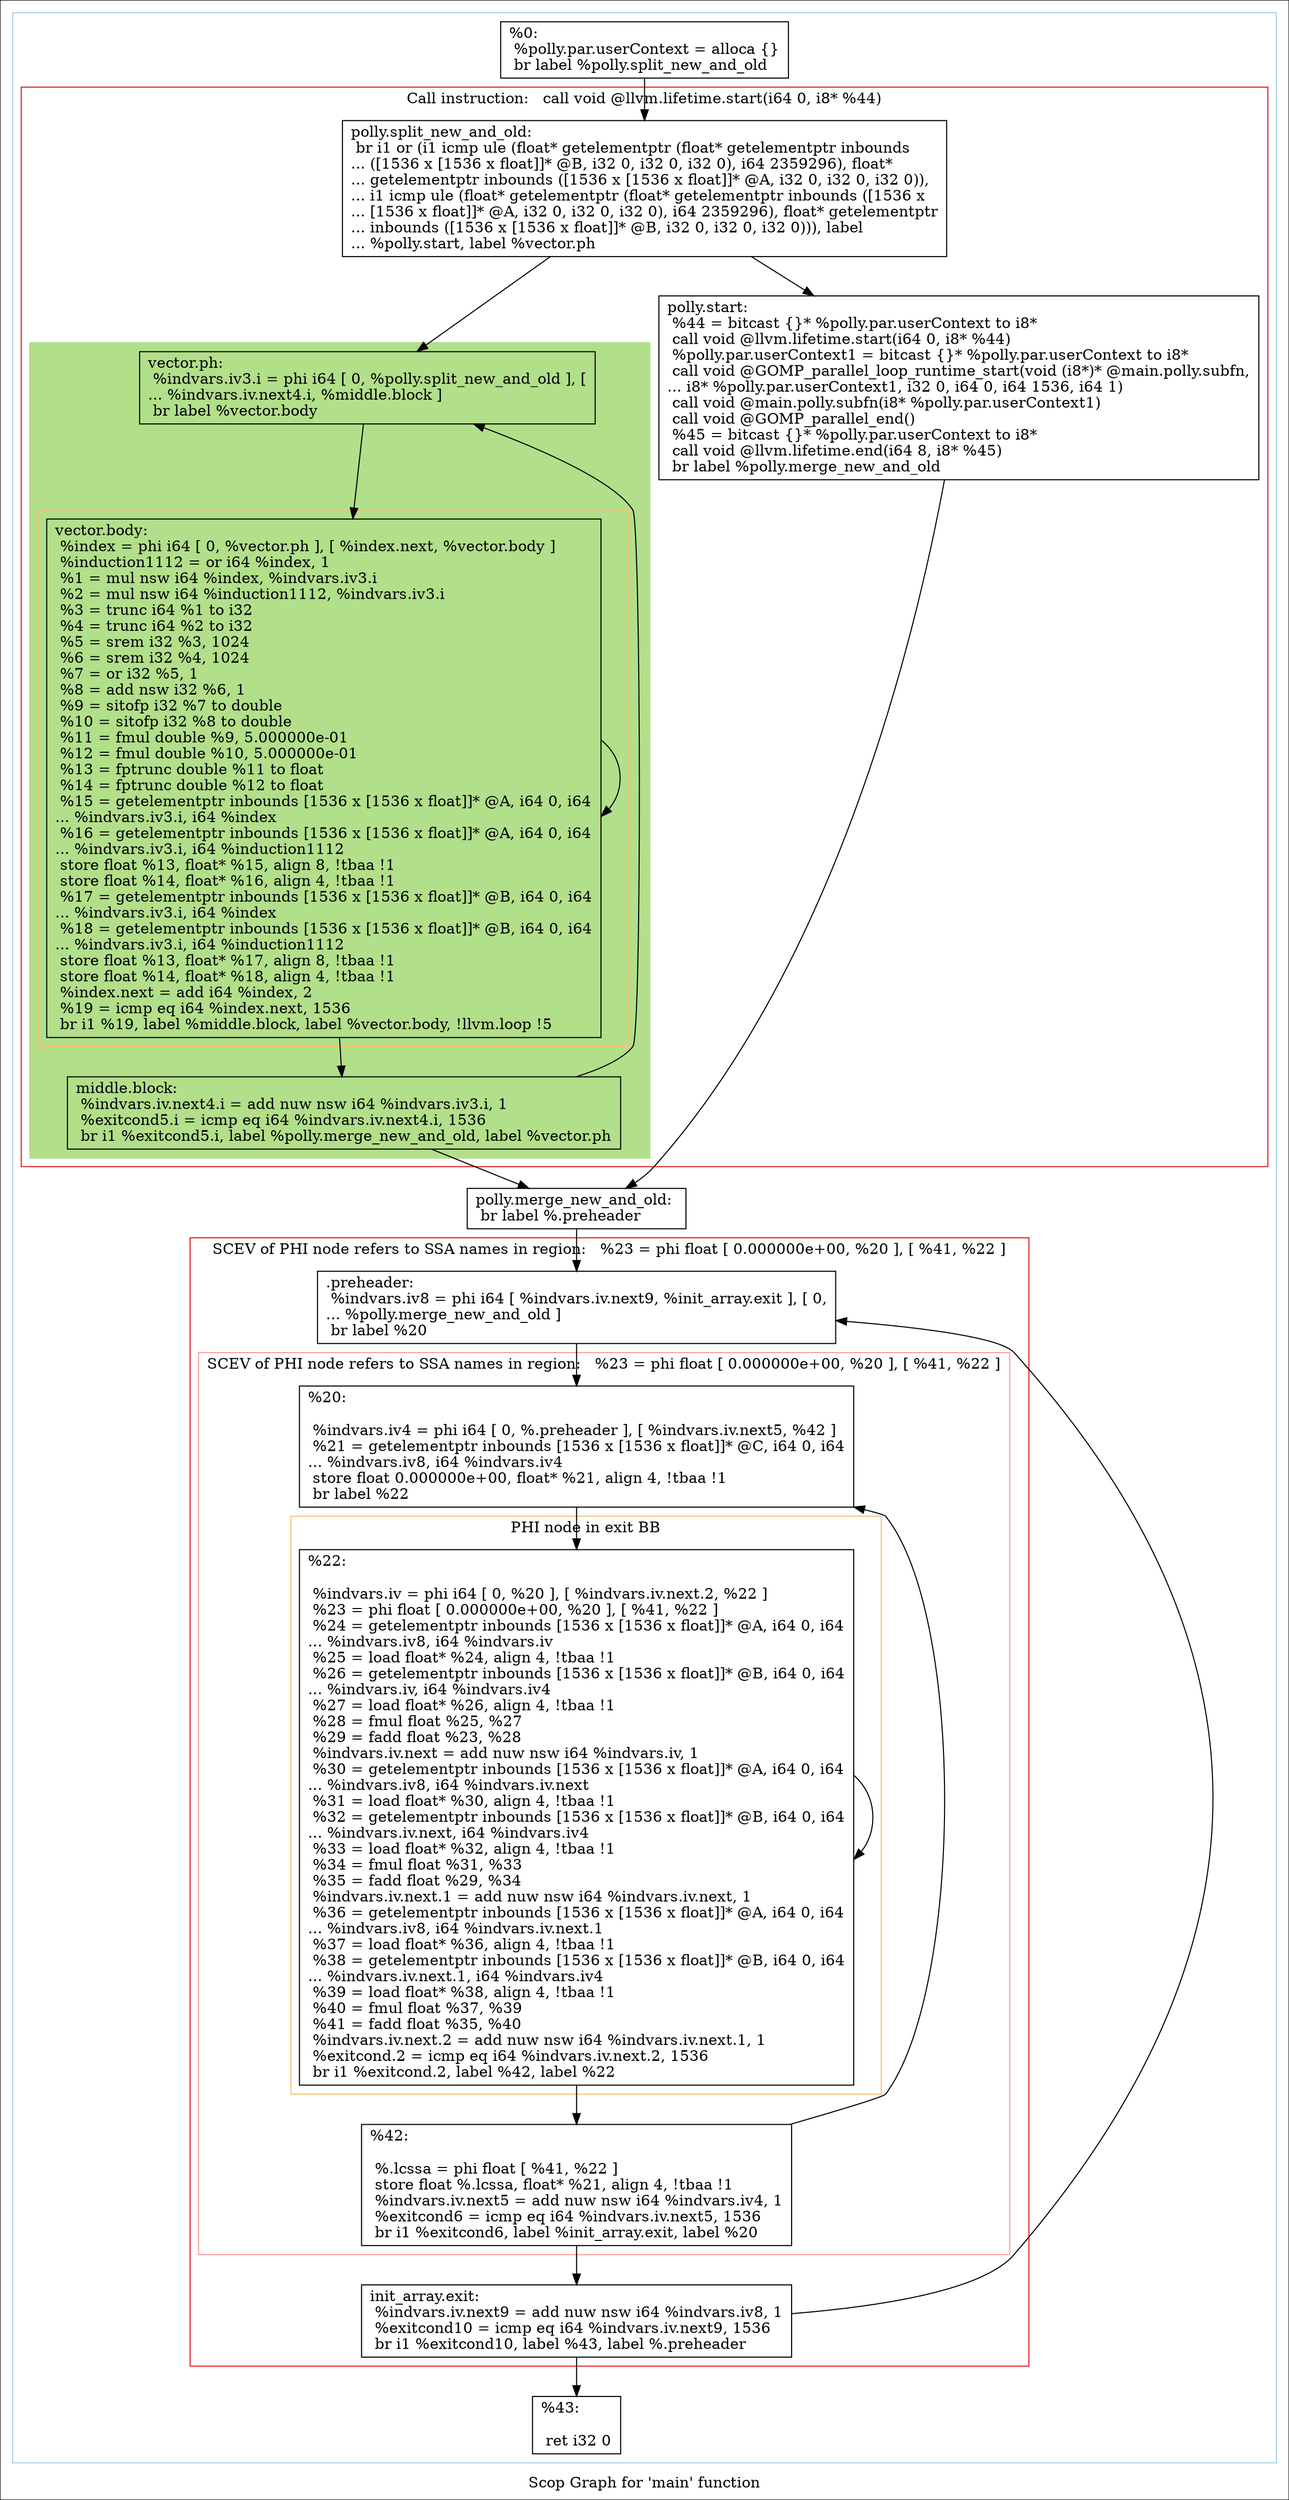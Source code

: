 digraph "Scop Graph for 'main' function" {
	label="Scop Graph for 'main' function";

	Node0x10821d0 [shape=record,label="{%0:\l  %polly.par.userContext = alloca \{\}\l  br label %polly.split_new_and_old\l}"];
	Node0x10821d0 -> Node0x10821f0;
	Node0x10821f0 [shape=record,label="{polly.split_new_and_old:                          \l  br i1 or (i1 icmp ule (float* getelementptr (float* getelementptr inbounds\l... ([1536 x [1536 x float]]* @B, i32 0, i32 0, i32 0), i64 2359296), float*\l... getelementptr inbounds ([1536 x [1536 x float]]* @A, i32 0, i32 0, i32 0)),\l... i1 icmp ule (float* getelementptr (float* getelementptr inbounds ([1536 x\l... [1536 x float]]* @A, i32 0, i32 0, i32 0), i64 2359296), float* getelementptr\l... inbounds ([1536 x [1536 x float]]* @B, i32 0, i32 0, i32 0))), label\l... %polly.start, label %vector.ph\l}"];
	Node0x10821f0 -> Node0x1081aa0;
	Node0x10821f0 -> Node0x1081bb0;
	Node0x1081aa0 [shape=record,label="{polly.start:                                      \l  %44 = bitcast \{\}* %polly.par.userContext to i8*\l  call void @llvm.lifetime.start(i64 0, i8* %44)\l  %polly.par.userContext1 = bitcast \{\}* %polly.par.userContext to i8*\l  call void @GOMP_parallel_loop_runtime_start(void (i8*)* @main.polly.subfn,\l... i8* %polly.par.userContext1, i32 0, i64 0, i64 1536, i64 1)\l  call void @main.polly.subfn(i8* %polly.par.userContext1)\l  call void @GOMP_parallel_end()\l  %45 = bitcast \{\}* %polly.par.userContext to i8*\l  call void @llvm.lifetime.end(i64 8, i8* %45)\l  br label %polly.merge_new_and_old\l}"];
	Node0x1081aa0 -> Node0x1081b00;
	Node0x1081b00 [shape=record,label="{polly.merge_new_and_old:                          \l  br label %.preheader\l}"];
	Node0x1081b00 -> Node0x1081ca0;
	Node0x1081ca0 [shape=record,label="{.preheader:                                       \l  %indvars.iv8 = phi i64 [ %indvars.iv.next9, %init_array.exit ], [ 0,\l... %polly.merge_new_and_old ]\l  br label %20\l}"];
	Node0x1081ca0 -> Node0x1081d00;
	Node0x1081d00 [shape=record,label="{%20:\l\l  %indvars.iv4 = phi i64 [ 0, %.preheader ], [ %indvars.iv.next5, %42 ]\l  %21 = getelementptr inbounds [1536 x [1536 x float]]* @C, i64 0, i64\l... %indvars.iv8, i64 %indvars.iv4\l  store float 0.000000e+00, float* %21, align 4, !tbaa !1\l  br label %22\l}"];
	Node0x1081d00 -> Node0x1081d20;
	Node0x1081d20 [shape=record,label="{%22:\l\l  %indvars.iv = phi i64 [ 0, %20 ], [ %indvars.iv.next.2, %22 ]\l  %23 = phi float [ 0.000000e+00, %20 ], [ %41, %22 ]\l  %24 = getelementptr inbounds [1536 x [1536 x float]]* @A, i64 0, i64\l... %indvars.iv8, i64 %indvars.iv\l  %25 = load float* %24, align 4, !tbaa !1\l  %26 = getelementptr inbounds [1536 x [1536 x float]]* @B, i64 0, i64\l... %indvars.iv, i64 %indvars.iv4\l  %27 = load float* %26, align 4, !tbaa !1\l  %28 = fmul float %25, %27\l  %29 = fadd float %23, %28\l  %indvars.iv.next = add nuw nsw i64 %indvars.iv, 1\l  %30 = getelementptr inbounds [1536 x [1536 x float]]* @A, i64 0, i64\l... %indvars.iv8, i64 %indvars.iv.next\l  %31 = load float* %30, align 4, !tbaa !1\l  %32 = getelementptr inbounds [1536 x [1536 x float]]* @B, i64 0, i64\l... %indvars.iv.next, i64 %indvars.iv4\l  %33 = load float* %32, align 4, !tbaa !1\l  %34 = fmul float %31, %33\l  %35 = fadd float %29, %34\l  %indvars.iv.next.1 = add nuw nsw i64 %indvars.iv.next, 1\l  %36 = getelementptr inbounds [1536 x [1536 x float]]* @A, i64 0, i64\l... %indvars.iv8, i64 %indvars.iv.next.1\l  %37 = load float* %36, align 4, !tbaa !1\l  %38 = getelementptr inbounds [1536 x [1536 x float]]* @B, i64 0, i64\l... %indvars.iv.next.1, i64 %indvars.iv4\l  %39 = load float* %38, align 4, !tbaa !1\l  %40 = fmul float %37, %39\l  %41 = fadd float %35, %40\l  %indvars.iv.next.2 = add nuw nsw i64 %indvars.iv.next.1, 1\l  %exitcond.2 = icmp eq i64 %indvars.iv.next.2, 1536\l  br i1 %exitcond.2, label %42, label %22\l}"];
	Node0x1081d20 -> Node0x1084750;
	Node0x1081d20 -> Node0x1081d20[constraint=false];
	Node0x1084750 [shape=record,label="{%42:\l\l  %.lcssa = phi float [ %41, %22 ]\l  store float %.lcssa, float* %21, align 4, !tbaa !1\l  %indvars.iv.next5 = add nuw nsw i64 %indvars.iv4, 1\l  %exitcond6 = icmp eq i64 %indvars.iv.next5, 1536\l  br i1 %exitcond6, label %init_array.exit, label %20\l}"];
	Node0x1084750 -> Node0x10847b0;
	Node0x1084750 -> Node0x1081d00[constraint=false];
	Node0x10847b0 [shape=record,label="{init_array.exit:                                  \l  %indvars.iv.next9 = add nuw nsw i64 %indvars.iv8, 1\l  %exitcond10 = icmp eq i64 %indvars.iv.next9, 1536\l  br i1 %exitcond10, label %43, label %.preheader\l}"];
	Node0x10847b0 -> Node0x1084640;
	Node0x10847b0 -> Node0x1081ca0[constraint=false];
	Node0x1084640 [shape=record,label="{%43:\l\l  ret i32 0\l}"];
	Node0x1081bb0 [shape=record,label="{vector.ph:                                        \l  %indvars.iv3.i = phi i64 [ 0, %polly.split_new_and_old ], [\l... %indvars.iv.next4.i, %middle.block ]\l  br label %vector.body\l}"];
	Node0x1081bb0 -> Node0x10846a0;
	Node0x10846a0 [shape=record,label="{vector.body:                                      \l  %index = phi i64 [ 0, %vector.ph ], [ %index.next, %vector.body ]\l  %induction1112 = or i64 %index, 1\l  %1 = mul nsw i64 %index, %indvars.iv3.i\l  %2 = mul nsw i64 %induction1112, %indvars.iv3.i\l  %3 = trunc i64 %1 to i32\l  %4 = trunc i64 %2 to i32\l  %5 = srem i32 %3, 1024\l  %6 = srem i32 %4, 1024\l  %7 = or i32 %5, 1\l  %8 = add nsw i32 %6, 1\l  %9 = sitofp i32 %7 to double\l  %10 = sitofp i32 %8 to double\l  %11 = fmul double %9, 5.000000e-01\l  %12 = fmul double %10, 5.000000e-01\l  %13 = fptrunc double %11 to float\l  %14 = fptrunc double %12 to float\l  %15 = getelementptr inbounds [1536 x [1536 x float]]* @A, i64 0, i64\l... %indvars.iv3.i, i64 %index\l  %16 = getelementptr inbounds [1536 x [1536 x float]]* @A, i64 0, i64\l... %indvars.iv3.i, i64 %induction1112\l  store float %13, float* %15, align 8, !tbaa !1\l  store float %14, float* %16, align 4, !tbaa !1\l  %17 = getelementptr inbounds [1536 x [1536 x float]]* @B, i64 0, i64\l... %indvars.iv3.i, i64 %index\l  %18 = getelementptr inbounds [1536 x [1536 x float]]* @B, i64 0, i64\l... %indvars.iv3.i, i64 %induction1112\l  store float %13, float* %17, align 8, !tbaa !1\l  store float %14, float* %18, align 4, !tbaa !1\l  %index.next = add i64 %index, 2\l  %19 = icmp eq i64 %index.next, 1536\l  br i1 %19, label %middle.block, label %vector.body, !llvm.loop !5\l}"];
	Node0x10846a0 -> Node0x1084700;
	Node0x10846a0 -> Node0x10846a0[constraint=false];
	Node0x1084700 [shape=record,label="{middle.block:                                     \l  %indvars.iv.next4.i = add nuw nsw i64 %indvars.iv3.i, 1\l  %exitcond5.i = icmp eq i64 %indvars.iv.next4.i, 1536\l  br i1 %exitcond5.i, label %polly.merge_new_and_old, label %vector.ph\l}"];
	Node0x1084700 -> Node0x1081b00;
	Node0x1084700 -> Node0x1081bb0[constraint=false];
	colorscheme = "paired12"
        subgraph cluster_0x10813e0 {
          label = "";
          style = solid;
          color = 1
          subgraph cluster_0x10825a0 {
            label = "Call instruction:   call void @llvm.lifetime.start(i64 0, i8* %44)";
            style = solid;
            color = 6
            subgraph cluster_0x1081560 {
              label = "";
              style = filled;
              color = 3              subgraph cluster_0x10814e0 {
                label = "";
                style = solid;
                color = 7
                Node0x10846a0;
              }
              Node0x1081bb0;
              Node0x1084700;
            }
            Node0x10821f0;
            Node0x1081aa0;
          }
          subgraph cluster_0x1081460 {
            label = "SCEV of PHI node refers to SSA names in region:   %23 = phi float [ 0.000000e+00, %20 ], [ %41, %22 ]";
            style = solid;
            color = 6
            subgraph cluster_0x1082150 {
              label = "SCEV of PHI node refers to SSA names in region:   %23 = phi float [ 0.000000e+00, %20 ], [ %41, %22 ]";
              style = solid;
              color = 5
              subgraph cluster_0x10820d0 {
                label = "PHI node in exit BB";
                style = solid;
                color = 7
                Node0x1081d20;
              }
              Node0x1081d00;
              Node0x1084750;
            }
            Node0x1081ca0;
            Node0x10847b0;
          }
          Node0x10821d0;
          Node0x1081b00;
          Node0x1084640;
        }
}
